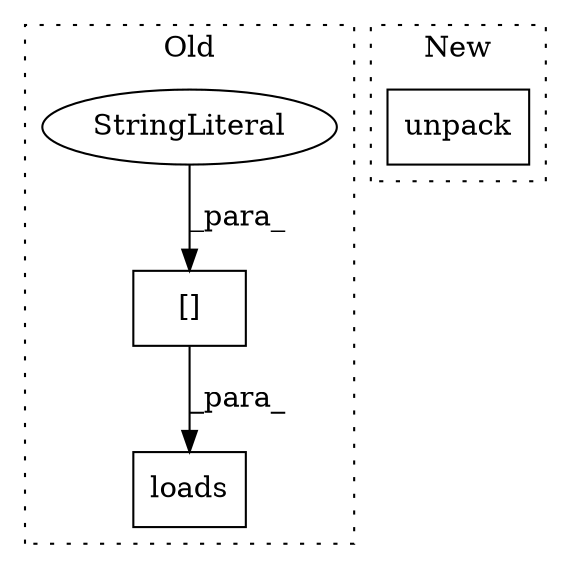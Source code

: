 digraph G {
subgraph cluster0 {
1 [label="[]" a="2" s="805,840" l="29,1" shape="box"];
3 [label="StringLiteral" a="45" s="834" l="6" shape="ellipse"];
4 [label="loads" a="32" s="799,841" l="6,1" shape="box"];
label = "Old";
style="dotted";
}
subgraph cluster1 {
2 [label="unpack" a="32" s="799,834" l="7,1" shape="box"];
label = "New";
style="dotted";
}
1 -> 4 [label="_para_"];
3 -> 1 [label="_para_"];
}